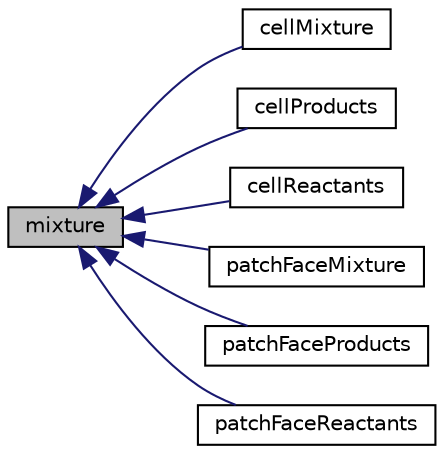 digraph "mixture"
{
  bgcolor="transparent";
  edge [fontname="Helvetica",fontsize="10",labelfontname="Helvetica",labelfontsize="10"];
  node [fontname="Helvetica",fontsize="10",shape=record];
  rankdir="LR";
  Node1 [label="mixture",height=0.2,width=0.4,color="black", fillcolor="grey75", style="filled", fontcolor="black"];
  Node1 -> Node2 [dir="back",color="midnightblue",fontsize="10",style="solid",fontname="Helvetica"];
  Node2 [label="cellMixture",height=0.2,width=0.4,color="black",URL="$a00618.html#ac3bcc4be663ebee61b480e458dc9b185"];
  Node1 -> Node3 [dir="back",color="midnightblue",fontsize="10",style="solid",fontname="Helvetica"];
  Node3 [label="cellProducts",height=0.2,width=0.4,color="black",URL="$a00618.html#a38d6799d80b04f6799380a581db3e5fc"];
  Node1 -> Node4 [dir="back",color="midnightblue",fontsize="10",style="solid",fontname="Helvetica"];
  Node4 [label="cellReactants",height=0.2,width=0.4,color="black",URL="$a00618.html#a86839a6b6d27de807464b3a613b12c29"];
  Node1 -> Node5 [dir="back",color="midnightblue",fontsize="10",style="solid",fontname="Helvetica"];
  Node5 [label="patchFaceMixture",height=0.2,width=0.4,color="black",URL="$a00618.html#ac7f8ed7b1257bffca4d11964e422bb65"];
  Node1 -> Node6 [dir="back",color="midnightblue",fontsize="10",style="solid",fontname="Helvetica"];
  Node6 [label="patchFaceProducts",height=0.2,width=0.4,color="black",URL="$a00618.html#a41ad501d213f73b90a35c6acef2ec090"];
  Node1 -> Node7 [dir="back",color="midnightblue",fontsize="10",style="solid",fontname="Helvetica"];
  Node7 [label="patchFaceReactants",height=0.2,width=0.4,color="black",URL="$a00618.html#a06196a0c17ecc0ef926b002f1f66630d"];
}
